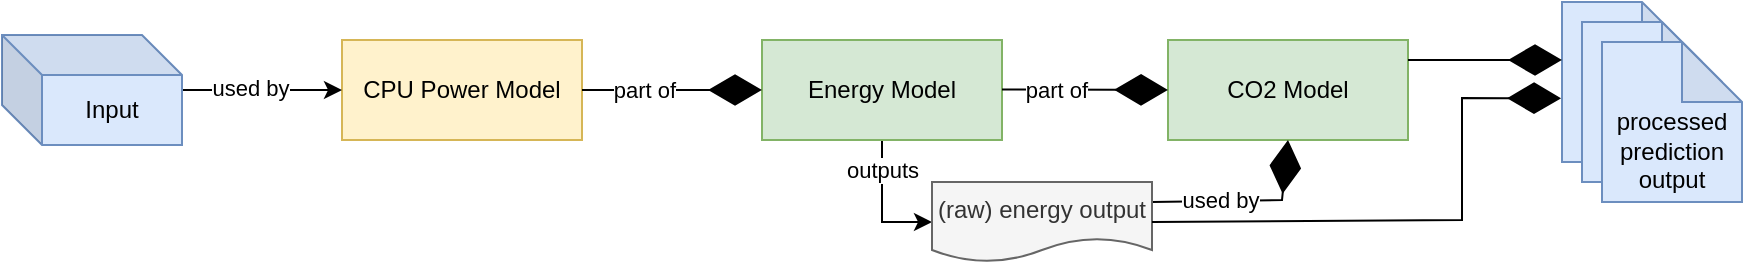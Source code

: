 <mxfile version="22.1.16" type="device">
  <diagram name="Page-1" id="mRb66bCzUFjctDIFSKfz">
    <mxGraphModel dx="1807" dy="698" grid="1" gridSize="10" guides="1" tooltips="1" connect="1" arrows="1" fold="1" page="1" pageScale="1" pageWidth="850" pageHeight="1100" math="0" shadow="0">
      <root>
        <mxCell id="0" />
        <mxCell id="1" parent="0" />
        <mxCell id="lIe3L0Fw_c-POrIN7cyf-1" value="CPU Power Model" style="rounded=0;whiteSpace=wrap;html=1;fillColor=#fff2cc;strokeColor=#d6b656;" parent="1" vertex="1">
          <mxGeometry x="130" y="100" width="120" height="50" as="geometry" />
        </mxCell>
        <mxCell id="A2jsIdPkZBt2HArpjMNN-24" style="edgeStyle=orthogonalEdgeStyle;rounded=0;orthogonalLoop=1;jettySize=auto;html=1;entryX=0;entryY=0.5;entryDx=0;entryDy=0;" edge="1" parent="1" source="lIe3L0Fw_c-POrIN7cyf-2" target="A2jsIdPkZBt2HArpjMNN-23">
          <mxGeometry relative="1" as="geometry" />
        </mxCell>
        <mxCell id="A2jsIdPkZBt2HArpjMNN-25" value="outputs" style="edgeLabel;html=1;align=center;verticalAlign=middle;resizable=0;points=[];" vertex="1" connectable="0" parent="A2jsIdPkZBt2HArpjMNN-24">
          <mxGeometry x="-0.561" relative="1" as="geometry">
            <mxPoint as="offset" />
          </mxGeometry>
        </mxCell>
        <mxCell id="lIe3L0Fw_c-POrIN7cyf-2" value="Energy Model" style="rounded=0;whiteSpace=wrap;html=1;fillColor=#d5e8d4;strokeColor=#82b366;" parent="1" vertex="1">
          <mxGeometry x="340" y="100" width="120" height="50" as="geometry" />
        </mxCell>
        <mxCell id="lIe3L0Fw_c-POrIN7cyf-3" value="" style="endArrow=diamondThin;endFill=1;endSize=24;html=1;rounded=0;" parent="1" source="lIe3L0Fw_c-POrIN7cyf-1" target="lIe3L0Fw_c-POrIN7cyf-2" edge="1">
          <mxGeometry width="160" relative="1" as="geometry">
            <mxPoint x="300" y="70" as="sourcePoint" />
            <mxPoint x="460" y="70" as="targetPoint" />
          </mxGeometry>
        </mxCell>
        <mxCell id="lIe3L0Fw_c-POrIN7cyf-4" value="part of" style="edgeLabel;html=1;align=center;verticalAlign=middle;resizable=0;points=[];" parent="lIe3L0Fw_c-POrIN7cyf-3" vertex="1" connectable="0">
          <mxGeometry x="0.057" y="2" relative="1" as="geometry">
            <mxPoint x="-17" y="2" as="offset" />
          </mxGeometry>
        </mxCell>
        <mxCell id="lIe3L0Fw_c-POrIN7cyf-5" value="CO2 Model" style="rounded=0;whiteSpace=wrap;html=1;fillColor=#d5e8d4;strokeColor=#82b366;" parent="1" vertex="1">
          <mxGeometry x="543" y="100" width="120" height="50" as="geometry" />
        </mxCell>
        <mxCell id="lIe3L0Fw_c-POrIN7cyf-6" value="" style="endArrow=diamondThin;endFill=1;endSize=24;html=1;rounded=0;entryX=0.5;entryY=1;entryDx=0;entryDy=0;exitX=1;exitY=0.25;exitDx=0;exitDy=0;" parent="1" source="A2jsIdPkZBt2HArpjMNN-23" target="lIe3L0Fw_c-POrIN7cyf-5" edge="1">
          <mxGeometry width="160" relative="1" as="geometry">
            <mxPoint x="550" y="181.0" as="sourcePoint" />
            <mxPoint x="633" y="181.0" as="targetPoint" />
            <Array as="points">
              <mxPoint x="600" y="180" />
            </Array>
          </mxGeometry>
        </mxCell>
        <mxCell id="lIe3L0Fw_c-POrIN7cyf-7" value="used by" style="edgeLabel;html=1;align=center;verticalAlign=middle;resizable=0;points=[];" parent="lIe3L0Fw_c-POrIN7cyf-6" vertex="1" connectable="0">
          <mxGeometry x="0.057" y="2" relative="1" as="geometry">
            <mxPoint x="-17" y="2" as="offset" />
          </mxGeometry>
        </mxCell>
        <mxCell id="lIe3L0Fw_c-POrIN7cyf-8" value="" style="shape=note;whiteSpace=wrap;html=1;backgroundOutline=1;darkOpacity=0.05;fillColor=#dae8fc;strokeColor=#6c8ebf;" parent="1" vertex="1">
          <mxGeometry x="740" y="81" width="70" height="80" as="geometry" />
        </mxCell>
        <mxCell id="lIe3L0Fw_c-POrIN7cyf-9" value="" style="shape=note;whiteSpace=wrap;html=1;backgroundOutline=1;darkOpacity=0.05;fillColor=#dae8fc;strokeColor=#6c8ebf;" parent="1" vertex="1">
          <mxGeometry x="750" y="91" width="70" height="80" as="geometry" />
        </mxCell>
        <mxCell id="lIe3L0Fw_c-POrIN7cyf-10" value="&lt;div&gt;&lt;br&gt;&lt;/div&gt;&lt;div&gt;&lt;br&gt;&lt;/div&gt;&lt;div&gt;processed prediction&lt;/div&gt;&lt;div&gt;output&lt;/div&gt;" style="shape=note;whiteSpace=wrap;html=1;backgroundOutline=1;darkOpacity=0.05;fillColor=#dae8fc;strokeColor=#6c8ebf;" parent="1" vertex="1">
          <mxGeometry x="760" y="101" width="70" height="80" as="geometry" />
        </mxCell>
        <mxCell id="A2jsIdPkZBt2HArpjMNN-7" style="edgeStyle=orthogonalEdgeStyle;rounded=0;orthogonalLoop=1;jettySize=auto;html=1;entryX=0;entryY=0.5;entryDx=0;entryDy=0;" edge="1" parent="1" source="A2jsIdPkZBt2HArpjMNN-6" target="lIe3L0Fw_c-POrIN7cyf-1">
          <mxGeometry relative="1" as="geometry" />
        </mxCell>
        <mxCell id="A2jsIdPkZBt2HArpjMNN-16" value="used by" style="edgeLabel;html=1;align=center;verticalAlign=middle;resizable=0;points=[];" vertex="1" connectable="0" parent="A2jsIdPkZBt2HArpjMNN-7">
          <mxGeometry x="-0.157" y="1" relative="1" as="geometry">
            <mxPoint as="offset" />
          </mxGeometry>
        </mxCell>
        <mxCell id="A2jsIdPkZBt2HArpjMNN-6" value="Input" style="shape=cube;whiteSpace=wrap;html=1;boundedLbl=1;backgroundOutline=1;darkOpacity=0.05;darkOpacity2=0.1;fillColor=#dae8fc;strokeColor=#6c8ebf;" vertex="1" parent="1">
          <mxGeometry x="-40" y="97.5" width="90" height="55" as="geometry" />
        </mxCell>
        <mxCell id="A2jsIdPkZBt2HArpjMNN-23" value="(raw) energy output" style="shape=document;whiteSpace=wrap;html=1;boundedLbl=1;fillColor=#f5f5f5;fontColor=#333333;strokeColor=#666666;" vertex="1" parent="1">
          <mxGeometry x="425" y="171" width="110" height="40" as="geometry" />
        </mxCell>
        <mxCell id="A2jsIdPkZBt2HArpjMNN-27" value="" style="endArrow=diamondThin;endFill=1;endSize=24;html=1;rounded=0;exitX=1;exitY=0.5;exitDx=0;exitDy=0;entryX=-0.007;entryY=0.602;entryDx=0;entryDy=0;entryPerimeter=0;" edge="1" parent="1" source="A2jsIdPkZBt2HArpjMNN-23" target="lIe3L0Fw_c-POrIN7cyf-8">
          <mxGeometry width="160" relative="1" as="geometry">
            <mxPoint x="560" y="190.83" as="sourcePoint" />
            <mxPoint x="650" y="190.83" as="targetPoint" />
            <Array as="points">
              <mxPoint x="690" y="190" />
              <mxPoint x="690" y="129" />
            </Array>
          </mxGeometry>
        </mxCell>
        <mxCell id="A2jsIdPkZBt2HArpjMNN-30" value="" style="endArrow=diamondThin;endFill=1;endSize=24;html=1;rounded=0;entryX=0;entryY=0.5;entryDx=0;entryDy=0;" edge="1" parent="1" target="lIe3L0Fw_c-POrIN7cyf-5">
          <mxGeometry width="160" relative="1" as="geometry">
            <mxPoint x="460" y="124.77" as="sourcePoint" />
            <mxPoint x="550" y="124.77" as="targetPoint" />
          </mxGeometry>
        </mxCell>
        <mxCell id="A2jsIdPkZBt2HArpjMNN-31" value="part of" style="edgeLabel;html=1;align=center;verticalAlign=middle;resizable=0;points=[];" vertex="1" connectable="0" parent="A2jsIdPkZBt2HArpjMNN-30">
          <mxGeometry x="0.057" y="2" relative="1" as="geometry">
            <mxPoint x="-17" y="2" as="offset" />
          </mxGeometry>
        </mxCell>
        <mxCell id="A2jsIdPkZBt2HArpjMNN-32" value="" style="endArrow=diamondThin;endFill=1;endSize=24;html=1;rounded=0;" edge="1" parent="1">
          <mxGeometry width="160" relative="1" as="geometry">
            <mxPoint x="663" y="110.0" as="sourcePoint" />
            <mxPoint x="740" y="110" as="targetPoint" />
          </mxGeometry>
        </mxCell>
      </root>
    </mxGraphModel>
  </diagram>
</mxfile>
